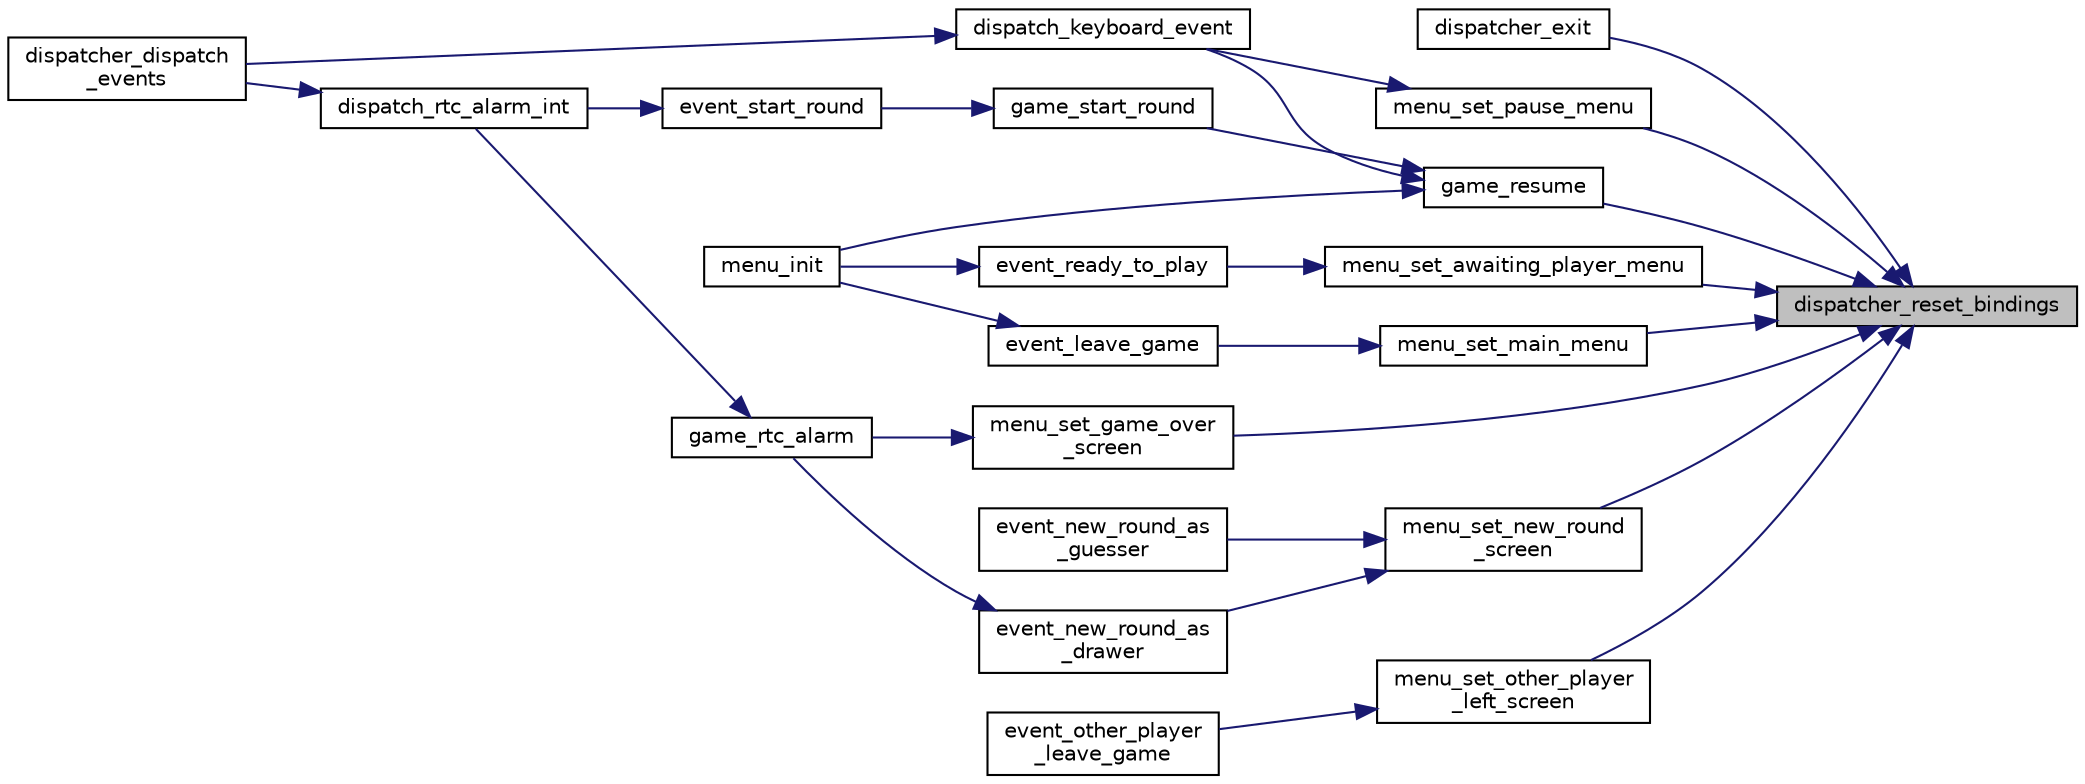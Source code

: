 digraph "dispatcher_reset_bindings"
{
 // LATEX_PDF_SIZE
  edge [fontname="Helvetica",fontsize="10",labelfontname="Helvetica",labelfontsize="10"];
  node [fontname="Helvetica",fontsize="10",shape=record];
  rankdir="RL";
  Node1 [label="dispatcher_reset_bindings",height=0.2,width=0.4,color="black", fillcolor="grey75", style="filled", fontcolor="black",tooltip="Resets all dispatcher bindings."];
  Node1 -> Node2 [dir="back",color="midnightblue",fontsize="10",style="solid",fontname="Helvetica"];
  Node2 [label="dispatcher_exit",height=0.2,width=0.4,color="black", fillcolor="white", style="filled",URL="$group__dispatcher.html#gaf862e6e5a2905c716bf2b701d9ecabc6",tooltip="Deletes all resources allocated to the dispatcher."];
  Node1 -> Node3 [dir="back",color="midnightblue",fontsize="10",style="solid",fontname="Helvetica"];
  Node3 [label="game_resume",height=0.2,width=0.4,color="black", fillcolor="white", style="filled",URL="$group__game.html#ga52118602811d7516e865c66a7410fd58",tooltip="Resumes the game."];
  Node3 -> Node4 [dir="back",color="midnightblue",fontsize="10",style="solid",fontname="Helvetica"];
  Node4 [label="dispatch_keyboard_event",height=0.2,width=0.4,color="black", fillcolor="white", style="filled",URL="$group__dispatcher.html#gaeefd35acea05833fa9d829f99e2ed6ca",tooltip="Dispatches a keyboard event."];
  Node4 -> Node5 [dir="back",color="midnightblue",fontsize="10",style="solid",fontname="Helvetica"];
  Node5 [label="dispatcher_dispatch\l_events",height=0.2,width=0.4,color="black", fillcolor="white", style="filled",URL="$group__dispatcher.html#ga72c911173e2af4fbf960584448f83d8b",tooltip="Dispatches all events currently in the event queue."];
  Node3 -> Node6 [dir="back",color="midnightblue",fontsize="10",style="solid",fontname="Helvetica"];
  Node6 [label="game_start_round",height=0.2,width=0.4,color="black", fillcolor="white", style="filled",URL="$group__game.html#gad7c180906d7acb4776f4db147f289d7c",tooltip="Starts the already created round."];
  Node6 -> Node7 [dir="back",color="midnightblue",fontsize="10",style="solid",fontname="Helvetica"];
  Node7 [label="event_start_round",height=0.2,width=0.4,color="black", fillcolor="white", style="filled",URL="$group__dispatcher.html#ga00f3579aee6fd77454373ac309f39675",tooltip="Starts the round."];
  Node7 -> Node8 [dir="back",color="midnightblue",fontsize="10",style="solid",fontname="Helvetica"];
  Node8 [label="dispatch_rtc_alarm_int",height=0.2,width=0.4,color="black", fillcolor="white", style="filled",URL="$group__dispatcher.html#ga2607daafa4b66e729b8aa95ba97f1984",tooltip="Dispatches a rtc alarm interrupt."];
  Node8 -> Node5 [dir="back",color="midnightblue",fontsize="10",style="solid",fontname="Helvetica"];
  Node3 -> Node9 [dir="back",color="midnightblue",fontsize="10",style="solid",fontname="Helvetica"];
  Node9 [label="menu_init",height=0.2,width=0.4,color="black", fillcolor="white", style="filled",URL="$group__menu.html#gafae9ccfd6e7de562283d6ffc8c3cf066",tooltip="Loads the xpm images of the menu."];
  Node1 -> Node10 [dir="back",color="midnightblue",fontsize="10",style="solid",fontname="Helvetica"];
  Node10 [label="menu_set_awaiting_player_menu",height=0.2,width=0.4,color="black", fillcolor="white", style="filled",URL="$group__menu.html#ga5ed66b2ad288641ccbb969f784a64351",tooltip="Sets the menu to awaiting other player menu."];
  Node10 -> Node11 [dir="back",color="midnightblue",fontsize="10",style="solid",fontname="Helvetica"];
  Node11 [label="event_ready_to_play",height=0.2,width=0.4,color="black", fillcolor="white", style="filled",URL="$group__dispatcher.html#gaeaf290f8252a2b923005262498513787",tooltip="Goes into the \"Awaiting other player...\" screen and notifies the other player."];
  Node11 -> Node9 [dir="back",color="midnightblue",fontsize="10",style="solid",fontname="Helvetica"];
  Node1 -> Node12 [dir="back",color="midnightblue",fontsize="10",style="solid",fontname="Helvetica"];
  Node12 [label="menu_set_game_over\l_screen",height=0.2,width=0.4,color="black", fillcolor="white", style="filled",URL="$group__menu.html#ga6331f4f3fee92d6495fd79aa17f59777",tooltip="Sets the menu to the game over screen."];
  Node12 -> Node13 [dir="back",color="midnightblue",fontsize="10",style="solid",fontname="Helvetica"];
  Node13 [label="game_rtc_alarm",height=0.2,width=0.4,color="black", fillcolor="white", style="filled",URL="$group__game.html#ga3f61372930dd958f7499a110ce2bd7d6",tooltip="Updates the game due to a rtc alarm interrupt."];
  Node13 -> Node8 [dir="back",color="midnightblue",fontsize="10",style="solid",fontname="Helvetica"];
  Node1 -> Node14 [dir="back",color="midnightblue",fontsize="10",style="solid",fontname="Helvetica"];
  Node14 [label="menu_set_main_menu",height=0.2,width=0.4,color="black", fillcolor="white", style="filled",URL="$group__menu.html#ga6c442e5329ddf932b74a253c15665d75",tooltip="Sets the menu to main menu."];
  Node14 -> Node15 [dir="back",color="midnightblue",fontsize="10",style="solid",fontname="Helvetica"];
  Node15 [label="event_leave_game",height=0.2,width=0.4,color="black", fillcolor="white", style="filled",URL="$group__dispatcher.html#ga0e52394a395110749bc8ce3251ee503c",tooltip="Leaves the game back to the main menu and notifies the other player."];
  Node15 -> Node9 [dir="back",color="midnightblue",fontsize="10",style="solid",fontname="Helvetica"];
  Node1 -> Node16 [dir="back",color="midnightblue",fontsize="10",style="solid",fontname="Helvetica"];
  Node16 [label="menu_set_new_round\l_screen",height=0.2,width=0.4,color="black", fillcolor="white", style="filled",URL="$group__menu.html#ga0b4d8c6b87adac99529e3dce59857aaa",tooltip="Sets the menu to new round screen according to the given player role."];
  Node16 -> Node17 [dir="back",color="midnightblue",fontsize="10",style="solid",fontname="Helvetica"];
  Node17 [label="event_new_round_as\l_drawer",height=0.2,width=0.4,color="black", fillcolor="white", style="filled",URL="$group__dispatcher.html#gabf03a39eb157e349de01d6a6cb7fa196",tooltip="Starts a new round as DRAWER (role_t)."];
  Node17 -> Node13 [dir="back",color="midnightblue",fontsize="10",style="solid",fontname="Helvetica"];
  Node16 -> Node18 [dir="back",color="midnightblue",fontsize="10",style="solid",fontname="Helvetica"];
  Node18 [label="event_new_round_as\l_guesser",height=0.2,width=0.4,color="black", fillcolor="white", style="filled",URL="$group__dispatcher.html#ga0b13ea13708e1b05cd87fecebe747065",tooltip="Starts a new round as GUESSER (role_t)."];
  Node1 -> Node19 [dir="back",color="midnightblue",fontsize="10",style="solid",fontname="Helvetica"];
  Node19 [label="menu_set_other_player\l_left_screen",height=0.2,width=0.4,color="black", fillcolor="white", style="filled",URL="$group__menu.html#gaaf5a9953d8b982736cf01d87adcb3b14",tooltip="Sets the menu to the other player left screen."];
  Node19 -> Node20 [dir="back",color="midnightblue",fontsize="10",style="solid",fontname="Helvetica"];
  Node20 [label="event_other_player\l_leave_game",height=0.2,width=0.4,color="black", fillcolor="white", style="filled",URL="$group__dispatcher.html#ga478271b5d6d73f56b8c7c24d7be10cfd",tooltip="Reacts to the event that the other player left the game."];
  Node1 -> Node21 [dir="back",color="midnightblue",fontsize="10",style="solid",fontname="Helvetica"];
  Node21 [label="menu_set_pause_menu",height=0.2,width=0.4,color="black", fillcolor="white", style="filled",URL="$group__menu.html#ga2471e39c56761768b9ceabdd4d5e732f",tooltip="Sets the menu to pause menu."];
  Node21 -> Node4 [dir="back",color="midnightblue",fontsize="10",style="solid",fontname="Helvetica"];
}
